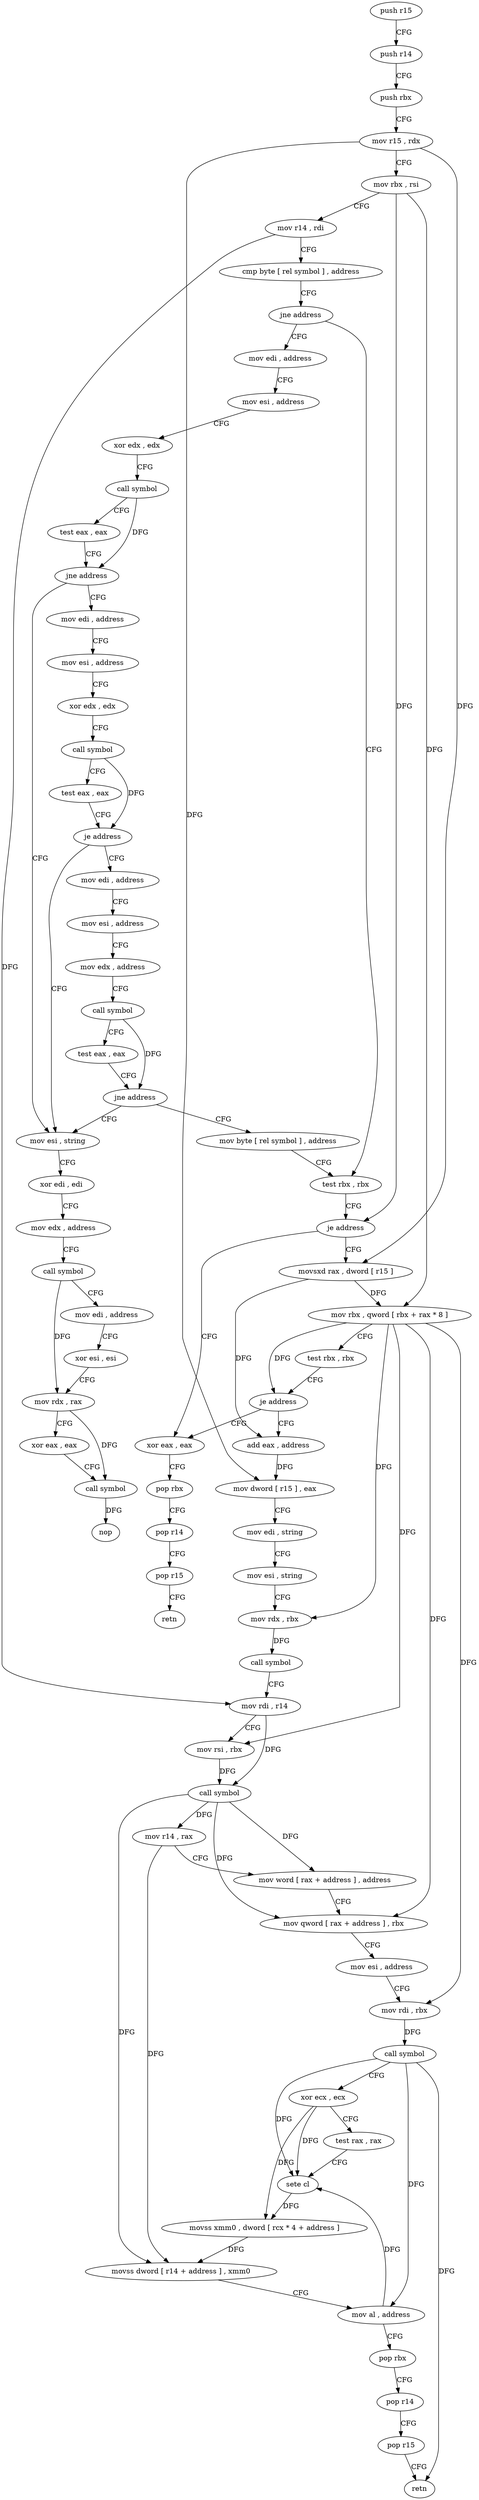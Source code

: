digraph "func" {
"4246720" [label = "push r15" ]
"4246722" [label = "push r14" ]
"4246724" [label = "push rbx" ]
"4246725" [label = "mov r15 , rdx" ]
"4246728" [label = "mov rbx , rsi" ]
"4246731" [label = "mov r14 , rdi" ]
"4246734" [label = "cmp byte [ rel symbol ] , address" ]
"4246741" [label = "jne address" ]
"4246824" [label = "test rbx , rbx" ]
"4246743" [label = "mov edi , address" ]
"4246827" [label = "je address" ]
"4246933" [label = "xor eax , eax" ]
"4246829" [label = "movsxd rax , dword [ r15 ]" ]
"4246748" [label = "mov esi , address" ]
"4246753" [label = "xor edx , edx" ]
"4246755" [label = "call symbol" ]
"4246760" [label = "test eax , eax" ]
"4246762" [label = "jne address" ]
"4246941" [label = "mov esi , string" ]
"4246768" [label = "mov edi , address" ]
"4246935" [label = "pop rbx" ]
"4246936" [label = "pop r14" ]
"4246938" [label = "pop r15" ]
"4246940" [label = "retn" ]
"4246832" [label = "mov rbx , qword [ rbx + rax * 8 ]" ]
"4246836" [label = "test rbx , rbx" ]
"4246839" [label = "je address" ]
"4246841" [label = "add eax , address" ]
"4246946" [label = "xor edi , edi" ]
"4246948" [label = "mov edx , address" ]
"4246953" [label = "call symbol" ]
"4246958" [label = "mov edi , address" ]
"4246963" [label = "xor esi , esi" ]
"4246965" [label = "mov rdx , rax" ]
"4246968" [label = "xor eax , eax" ]
"4246970" [label = "call symbol" ]
"4246975" [label = "nop" ]
"4246773" [label = "mov esi , address" ]
"4246778" [label = "xor edx , edx" ]
"4246780" [label = "call symbol" ]
"4246785" [label = "test eax , eax" ]
"4246787" [label = "je address" ]
"4246793" [label = "mov edi , address" ]
"4246844" [label = "mov dword [ r15 ] , eax" ]
"4246847" [label = "mov edi , string" ]
"4246852" [label = "mov esi , string" ]
"4246857" [label = "mov rdx , rbx" ]
"4246860" [label = "call symbol" ]
"4246865" [label = "mov rdi , r14" ]
"4246868" [label = "mov rsi , rbx" ]
"4246871" [label = "call symbol" ]
"4246876" [label = "mov r14 , rax" ]
"4246879" [label = "mov word [ rax + address ] , address" ]
"4246885" [label = "mov qword [ rax + address ] , rbx" ]
"4246889" [label = "mov esi , address" ]
"4246894" [label = "mov rdi , rbx" ]
"4246897" [label = "call symbol" ]
"4246902" [label = "xor ecx , ecx" ]
"4246904" [label = "test rax , rax" ]
"4246907" [label = "sete cl" ]
"4246910" [label = "movss xmm0 , dword [ rcx * 4 + address ]" ]
"4246919" [label = "movss dword [ r14 + address ] , xmm0" ]
"4246925" [label = "mov al , address" ]
"4246927" [label = "pop rbx" ]
"4246928" [label = "pop r14" ]
"4246930" [label = "pop r15" ]
"4246932" [label = "retn" ]
"4246798" [label = "mov esi , address" ]
"4246803" [label = "mov edx , address" ]
"4246808" [label = "call symbol" ]
"4246813" [label = "test eax , eax" ]
"4246815" [label = "jne address" ]
"4246817" [label = "mov byte [ rel symbol ] , address" ]
"4246720" -> "4246722" [ label = "CFG" ]
"4246722" -> "4246724" [ label = "CFG" ]
"4246724" -> "4246725" [ label = "CFG" ]
"4246725" -> "4246728" [ label = "CFG" ]
"4246725" -> "4246829" [ label = "DFG" ]
"4246725" -> "4246844" [ label = "DFG" ]
"4246728" -> "4246731" [ label = "CFG" ]
"4246728" -> "4246827" [ label = "DFG" ]
"4246728" -> "4246832" [ label = "DFG" ]
"4246731" -> "4246734" [ label = "CFG" ]
"4246731" -> "4246865" [ label = "DFG" ]
"4246734" -> "4246741" [ label = "CFG" ]
"4246741" -> "4246824" [ label = "CFG" ]
"4246741" -> "4246743" [ label = "CFG" ]
"4246824" -> "4246827" [ label = "CFG" ]
"4246743" -> "4246748" [ label = "CFG" ]
"4246827" -> "4246933" [ label = "CFG" ]
"4246827" -> "4246829" [ label = "CFG" ]
"4246933" -> "4246935" [ label = "CFG" ]
"4246829" -> "4246832" [ label = "DFG" ]
"4246829" -> "4246841" [ label = "DFG" ]
"4246748" -> "4246753" [ label = "CFG" ]
"4246753" -> "4246755" [ label = "CFG" ]
"4246755" -> "4246760" [ label = "CFG" ]
"4246755" -> "4246762" [ label = "DFG" ]
"4246760" -> "4246762" [ label = "CFG" ]
"4246762" -> "4246941" [ label = "CFG" ]
"4246762" -> "4246768" [ label = "CFG" ]
"4246941" -> "4246946" [ label = "CFG" ]
"4246768" -> "4246773" [ label = "CFG" ]
"4246935" -> "4246936" [ label = "CFG" ]
"4246936" -> "4246938" [ label = "CFG" ]
"4246938" -> "4246940" [ label = "CFG" ]
"4246832" -> "4246836" [ label = "CFG" ]
"4246832" -> "4246839" [ label = "DFG" ]
"4246832" -> "4246857" [ label = "DFG" ]
"4246832" -> "4246868" [ label = "DFG" ]
"4246832" -> "4246885" [ label = "DFG" ]
"4246832" -> "4246894" [ label = "DFG" ]
"4246836" -> "4246839" [ label = "CFG" ]
"4246839" -> "4246933" [ label = "CFG" ]
"4246839" -> "4246841" [ label = "CFG" ]
"4246841" -> "4246844" [ label = "DFG" ]
"4246946" -> "4246948" [ label = "CFG" ]
"4246948" -> "4246953" [ label = "CFG" ]
"4246953" -> "4246958" [ label = "CFG" ]
"4246953" -> "4246965" [ label = "DFG" ]
"4246958" -> "4246963" [ label = "CFG" ]
"4246963" -> "4246965" [ label = "CFG" ]
"4246965" -> "4246968" [ label = "CFG" ]
"4246965" -> "4246970" [ label = "DFG" ]
"4246968" -> "4246970" [ label = "CFG" ]
"4246970" -> "4246975" [ label = "DFG" ]
"4246773" -> "4246778" [ label = "CFG" ]
"4246778" -> "4246780" [ label = "CFG" ]
"4246780" -> "4246785" [ label = "CFG" ]
"4246780" -> "4246787" [ label = "DFG" ]
"4246785" -> "4246787" [ label = "CFG" ]
"4246787" -> "4246941" [ label = "CFG" ]
"4246787" -> "4246793" [ label = "CFG" ]
"4246793" -> "4246798" [ label = "CFG" ]
"4246844" -> "4246847" [ label = "CFG" ]
"4246847" -> "4246852" [ label = "CFG" ]
"4246852" -> "4246857" [ label = "CFG" ]
"4246857" -> "4246860" [ label = "DFG" ]
"4246860" -> "4246865" [ label = "CFG" ]
"4246865" -> "4246868" [ label = "CFG" ]
"4246865" -> "4246871" [ label = "DFG" ]
"4246868" -> "4246871" [ label = "DFG" ]
"4246871" -> "4246876" [ label = "DFG" ]
"4246871" -> "4246879" [ label = "DFG" ]
"4246871" -> "4246885" [ label = "DFG" ]
"4246871" -> "4246919" [ label = "DFG" ]
"4246876" -> "4246879" [ label = "CFG" ]
"4246876" -> "4246919" [ label = "DFG" ]
"4246879" -> "4246885" [ label = "CFG" ]
"4246885" -> "4246889" [ label = "CFG" ]
"4246889" -> "4246894" [ label = "CFG" ]
"4246894" -> "4246897" [ label = "DFG" ]
"4246897" -> "4246902" [ label = "CFG" ]
"4246897" -> "4246907" [ label = "DFG" ]
"4246897" -> "4246925" [ label = "DFG" ]
"4246897" -> "4246932" [ label = "DFG" ]
"4246902" -> "4246904" [ label = "CFG" ]
"4246902" -> "4246907" [ label = "DFG" ]
"4246902" -> "4246910" [ label = "DFG" ]
"4246904" -> "4246907" [ label = "CFG" ]
"4246907" -> "4246910" [ label = "DFG" ]
"4246910" -> "4246919" [ label = "DFG" ]
"4246919" -> "4246925" [ label = "CFG" ]
"4246925" -> "4246927" [ label = "CFG" ]
"4246925" -> "4246907" [ label = "DFG" ]
"4246927" -> "4246928" [ label = "CFG" ]
"4246928" -> "4246930" [ label = "CFG" ]
"4246930" -> "4246932" [ label = "CFG" ]
"4246798" -> "4246803" [ label = "CFG" ]
"4246803" -> "4246808" [ label = "CFG" ]
"4246808" -> "4246813" [ label = "CFG" ]
"4246808" -> "4246815" [ label = "DFG" ]
"4246813" -> "4246815" [ label = "CFG" ]
"4246815" -> "4246941" [ label = "CFG" ]
"4246815" -> "4246817" [ label = "CFG" ]
"4246817" -> "4246824" [ label = "CFG" ]
}
